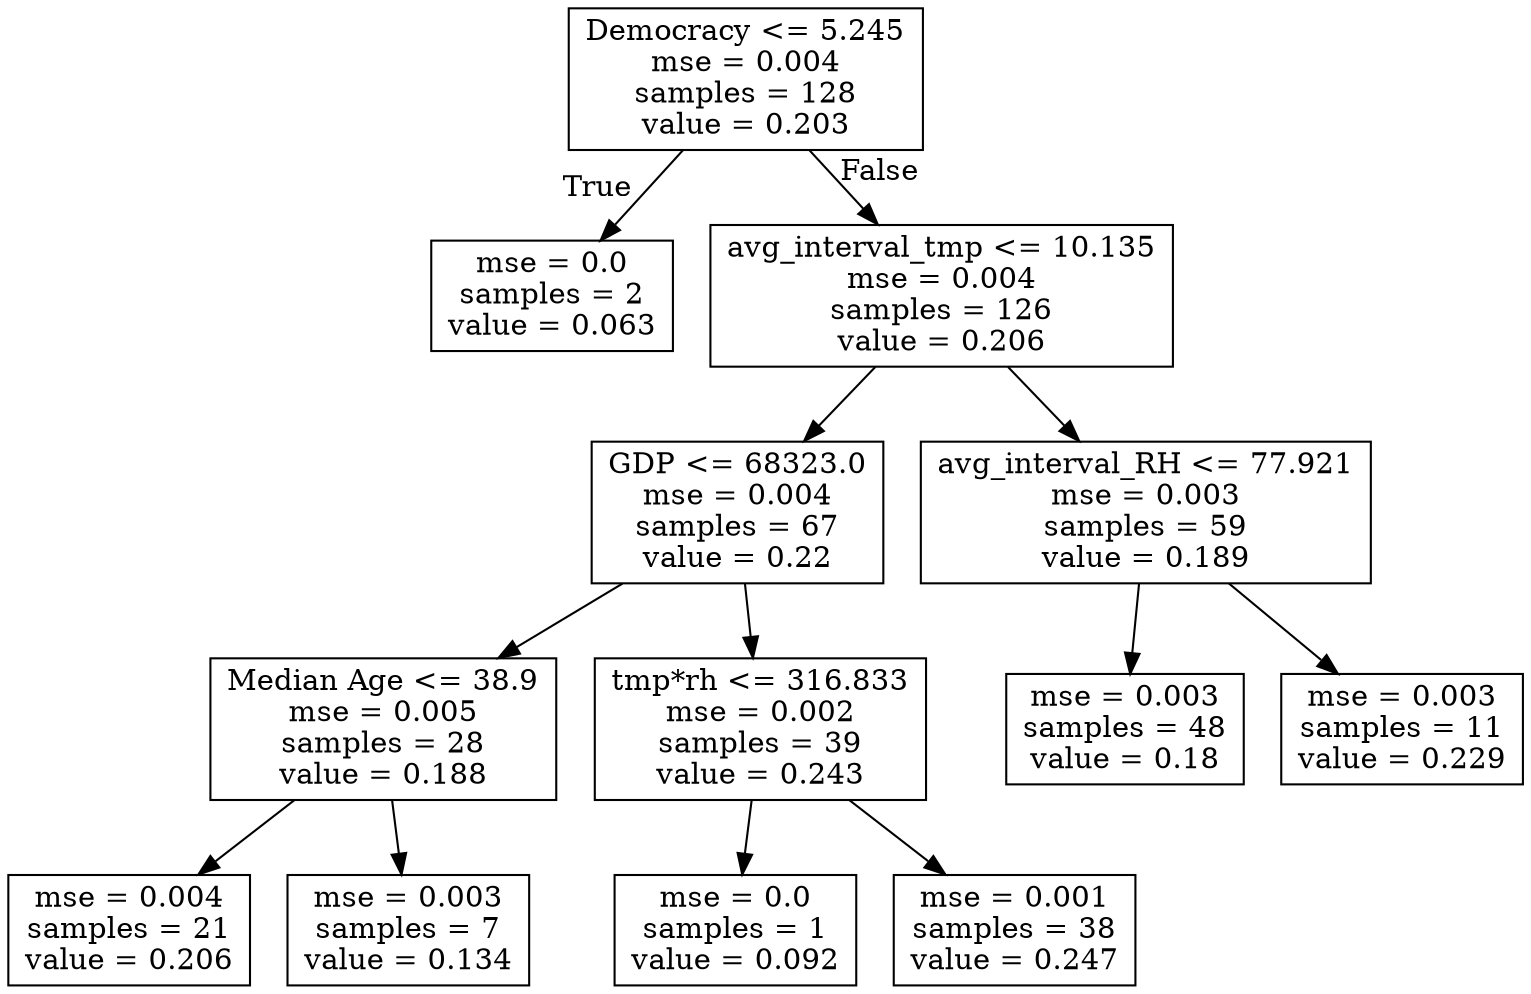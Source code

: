 digraph Tree {
node [shape=box] ;
0 [label="Democracy <= 5.245\nmse = 0.004\nsamples = 128\nvalue = 0.203"] ;
1 [label="mse = 0.0\nsamples = 2\nvalue = 0.063"] ;
0 -> 1 [labeldistance=2.5, labelangle=45, headlabel="True"] ;
2 [label="avg_interval_tmp <= 10.135\nmse = 0.004\nsamples = 126\nvalue = 0.206"] ;
0 -> 2 [labeldistance=2.5, labelangle=-45, headlabel="False"] ;
3 [label="GDP <= 68323.0\nmse = 0.004\nsamples = 67\nvalue = 0.22"] ;
2 -> 3 ;
4 [label="Median Age <= 38.9\nmse = 0.005\nsamples = 28\nvalue = 0.188"] ;
3 -> 4 ;
5 [label="mse = 0.004\nsamples = 21\nvalue = 0.206"] ;
4 -> 5 ;
6 [label="mse = 0.003\nsamples = 7\nvalue = 0.134"] ;
4 -> 6 ;
7 [label="tmp*rh <= 316.833\nmse = 0.002\nsamples = 39\nvalue = 0.243"] ;
3 -> 7 ;
8 [label="mse = 0.0\nsamples = 1\nvalue = 0.092"] ;
7 -> 8 ;
9 [label="mse = 0.001\nsamples = 38\nvalue = 0.247"] ;
7 -> 9 ;
10 [label="avg_interval_RH <= 77.921\nmse = 0.003\nsamples = 59\nvalue = 0.189"] ;
2 -> 10 ;
11 [label="mse = 0.003\nsamples = 48\nvalue = 0.18"] ;
10 -> 11 ;
12 [label="mse = 0.003\nsamples = 11\nvalue = 0.229"] ;
10 -> 12 ;
}